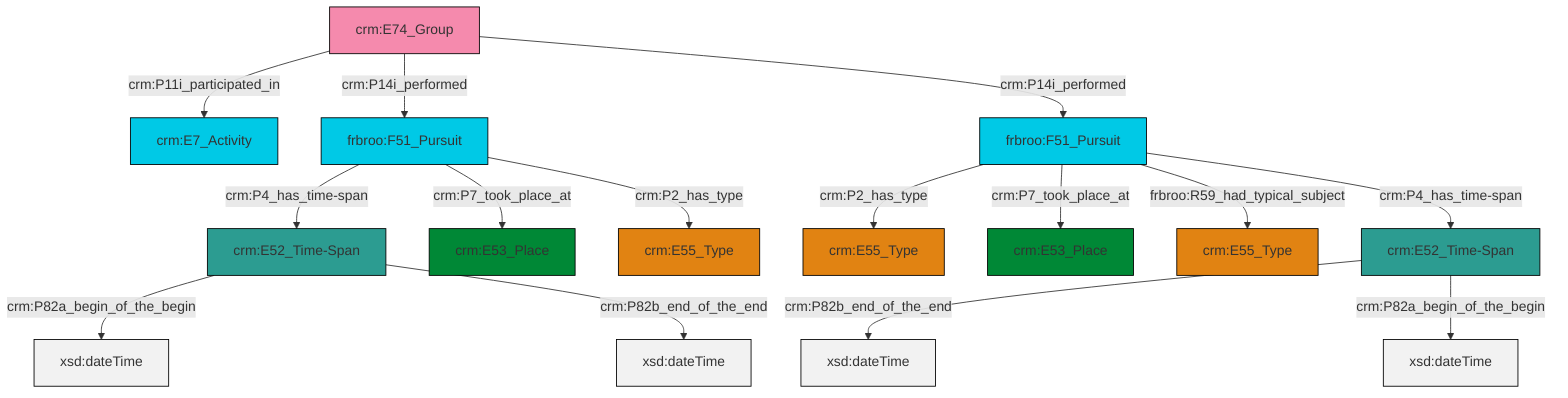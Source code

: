 graph TD
classDef Literal fill:#f2f2f2,stroke:#000000;
classDef CRM_Entity fill:#FFFFFF,stroke:#000000;
classDef Temporal_Entity fill:#00C9E6, stroke:#000000;
classDef Type fill:#E18312, stroke:#000000;
classDef Time-Span fill:#2C9C91, stroke:#000000;
classDef Appellation fill:#FFEB7F, stroke:#000000;
classDef Place fill:#008836, stroke:#000000;
classDef Persistent_Item fill:#B266B2, stroke:#000000;
classDef Conceptual_Object fill:#FFD700, stroke:#000000;
classDef Physical_Thing fill:#D2B48C, stroke:#000000;
classDef Actor fill:#f58aad, stroke:#000000;
classDef PC_Classes fill:#4ce600, stroke:#000000;
classDef Multi fill:#cccccc,stroke:#000000;

6["frbroo:F51_Pursuit"]:::Temporal_Entity -->|crm:P4_has_time-span| 2["crm:E52_Time-Span"]:::Time-Span
9["frbroo:F51_Pursuit"]:::Temporal_Entity -->|crm:P2_has_type| 11["crm:E55_Type"]:::Type
9["frbroo:F51_Pursuit"]:::Temporal_Entity -->|crm:P7_took_place_at| 13["crm:E53_Place"]:::Place
14["crm:E52_Time-Span"]:::Time-Span -->|crm:P82b_end_of_the_end| 15[xsd:dateTime]:::Literal
9["frbroo:F51_Pursuit"]:::Temporal_Entity -->|frbroo:R59_had_typical_subject| 4["crm:E55_Type"]:::Type
2["crm:E52_Time-Span"]:::Time-Span -->|crm:P82a_begin_of_the_begin| 18[xsd:dateTime]:::Literal
19["crm:E74_Group"]:::Actor -->|crm:P11i_participated_in| 0["crm:E7_Activity"]:::Temporal_Entity
6["frbroo:F51_Pursuit"]:::Temporal_Entity -->|crm:P7_took_place_at| 16["crm:E53_Place"]:::Place
6["frbroo:F51_Pursuit"]:::Temporal_Entity -->|crm:P2_has_type| 7["crm:E55_Type"]:::Type
9["frbroo:F51_Pursuit"]:::Temporal_Entity -->|crm:P4_has_time-span| 14["crm:E52_Time-Span"]:::Time-Span
2["crm:E52_Time-Span"]:::Time-Span -->|crm:P82b_end_of_the_end| 26[xsd:dateTime]:::Literal
14["crm:E52_Time-Span"]:::Time-Span -->|crm:P82a_begin_of_the_begin| 27[xsd:dateTime]:::Literal
19["crm:E74_Group"]:::Actor -->|crm:P14i_performed| 6["frbroo:F51_Pursuit"]:::Temporal_Entity
19["crm:E74_Group"]:::Actor -->|crm:P14i_performed| 9["frbroo:F51_Pursuit"]:::Temporal_Entity
